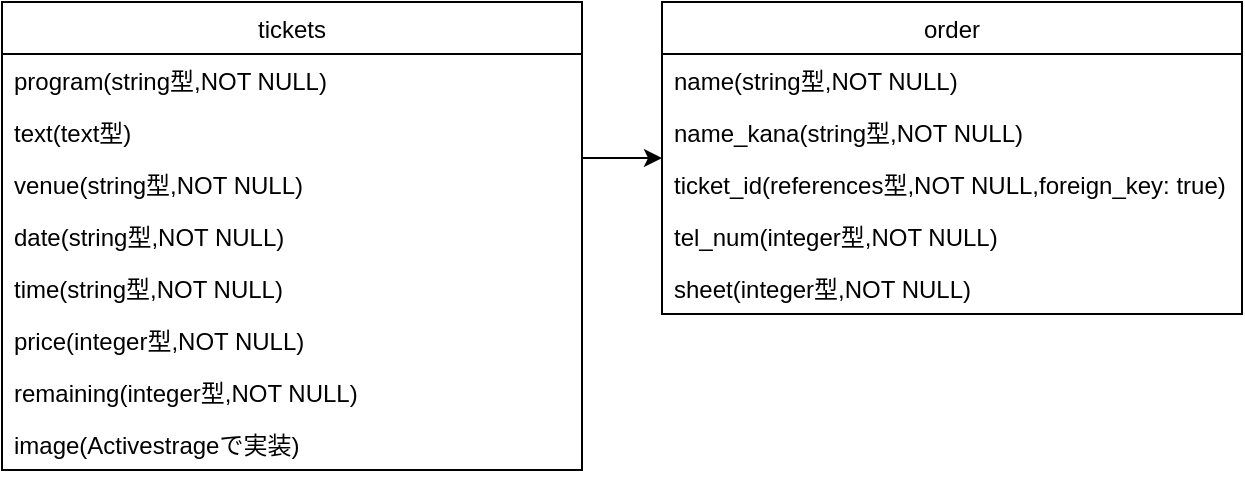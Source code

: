 <mxfile version="14.2.4" type="embed">
    <diagram id="I7ntjNa9q2StFWK8eHk9" name="ページ1">
        <mxGraphModel dx="476" dy="1528" grid="1" gridSize="10" guides="1" tooltips="1" connect="1" arrows="1" fold="1" page="1" pageScale="1" pageWidth="850" pageHeight="1100" math="0" shadow="0">
            <root>
                <mxCell id="0"/>
                <mxCell id="1" parent="0"/>
                <mxCell id="10" value="" style="edgeStyle=orthogonalEdgeStyle;rounded=0;orthogonalLoop=1;jettySize=auto;html=1;" edge="1" parent="1" source="2" target="6">
                    <mxGeometry relative="1" as="geometry">
                        <Array as="points">
                            <mxPoint x="330" y="-212"/>
                            <mxPoint x="330" y="-212"/>
                        </Array>
                    </mxGeometry>
                </mxCell>
                <mxCell id="2" value="tickets" style="swimlane;fontStyle=0;childLayout=stackLayout;horizontal=1;startSize=26;fillColor=none;horizontalStack=0;resizeParent=1;resizeParentMax=0;resizeLast=0;collapsible=1;marginBottom=0;" parent="1" vertex="1">
                    <mxGeometry x="30" y="-290" width="290" height="234" as="geometry"/>
                </mxCell>
                <mxCell id="4" value="program(string型,NOT NULL)" style="text;strokeColor=none;fillColor=none;align=left;verticalAlign=top;spacingLeft=4;spacingRight=4;overflow=hidden;rotatable=0;points=[[0,0.5],[1,0.5]];portConstraint=eastwest;" parent="2" vertex="1">
                    <mxGeometry y="26" width="290" height="26" as="geometry"/>
                </mxCell>
                <mxCell id="5" value="text(text型)" style="text;strokeColor=none;fillColor=none;align=left;verticalAlign=top;spacingLeft=4;spacingRight=4;overflow=hidden;rotatable=0;points=[[0,0.5],[1,0.5]];portConstraint=eastwest;" parent="2" vertex="1">
                    <mxGeometry y="52" width="290" height="26" as="geometry"/>
                </mxCell>
                <mxCell id="3" value="venue(string型,NOT NULL)" style="text;strokeColor=none;fillColor=none;align=left;verticalAlign=top;spacingLeft=4;spacingRight=4;overflow=hidden;rotatable=0;points=[[0,0.5],[1,0.5]];portConstraint=eastwest;" parent="2" vertex="1">
                    <mxGeometry y="78" width="290" height="26" as="geometry"/>
                </mxCell>
                <mxCell id="11" value="date(string型,NOT NULL)" style="text;strokeColor=none;fillColor=none;align=left;verticalAlign=top;spacingLeft=4;spacingRight=4;overflow=hidden;rotatable=0;points=[[0,0.5],[1,0.5]];portConstraint=eastwest;" vertex="1" parent="2">
                    <mxGeometry y="104" width="290" height="26" as="geometry"/>
                </mxCell>
                <mxCell id="12" value="time(string型,NOT NULL)" style="text;strokeColor=none;fillColor=none;align=left;verticalAlign=top;spacingLeft=4;spacingRight=4;overflow=hidden;rotatable=0;points=[[0,0.5],[1,0.5]];portConstraint=eastwest;" vertex="1" parent="2">
                    <mxGeometry y="130" width="290" height="26" as="geometry"/>
                </mxCell>
                <mxCell id="13" value="price(integer型,NOT NULL)" style="text;strokeColor=none;fillColor=none;align=left;verticalAlign=top;spacingLeft=4;spacingRight=4;overflow=hidden;rotatable=0;points=[[0,0.5],[1,0.5]];portConstraint=eastwest;" vertex="1" parent="2">
                    <mxGeometry y="156" width="290" height="26" as="geometry"/>
                </mxCell>
                <mxCell id="14" value="remaining(integer型,NOT NULL)" style="text;strokeColor=none;fillColor=none;align=left;verticalAlign=top;spacingLeft=4;spacingRight=4;overflow=hidden;rotatable=0;points=[[0,0.5],[1,0.5]];portConstraint=eastwest;" vertex="1" parent="2">
                    <mxGeometry y="182" width="290" height="26" as="geometry"/>
                </mxCell>
                <mxCell id="21" value="image(Activestrageで実装)" style="text;strokeColor=none;fillColor=none;align=left;verticalAlign=top;spacingLeft=4;spacingRight=4;overflow=hidden;rotatable=0;points=[[0,0.5],[1,0.5]];portConstraint=eastwest;" vertex="1" parent="2">
                    <mxGeometry y="208" width="290" height="26" as="geometry"/>
                </mxCell>
                <mxCell id="6" value="order" style="swimlane;fontStyle=0;childLayout=stackLayout;horizontal=1;startSize=26;fillColor=none;horizontalStack=0;resizeParent=1;resizeParentMax=0;resizeLast=0;collapsible=1;marginBottom=0;" vertex="1" parent="1">
                    <mxGeometry x="360" y="-290" width="290" height="156" as="geometry"/>
                </mxCell>
                <mxCell id="7" value="name(string型,NOT NULL)" style="text;strokeColor=none;fillColor=none;align=left;verticalAlign=top;spacingLeft=4;spacingRight=4;overflow=hidden;rotatable=0;points=[[0,0.5],[1,0.5]];portConstraint=eastwest;" vertex="1" parent="6">
                    <mxGeometry y="26" width="290" height="26" as="geometry"/>
                </mxCell>
                <mxCell id="8" value="name_kana(string型,NOT NULL)&#10;" style="text;strokeColor=none;fillColor=none;align=left;verticalAlign=top;spacingLeft=4;spacingRight=4;overflow=hidden;rotatable=0;points=[[0,0.5],[1,0.5]];portConstraint=eastwest;" vertex="1" parent="6">
                    <mxGeometry y="52" width="290" height="26" as="geometry"/>
                </mxCell>
                <mxCell id="9" value="ticket_id(references型,NOT NULL,foreign_key: true)" style="text;strokeColor=none;fillColor=none;align=left;verticalAlign=top;spacingLeft=4;spacingRight=4;overflow=hidden;rotatable=0;points=[[0,0.5],[1,0.5]];portConstraint=eastwest;" vertex="1" parent="6">
                    <mxGeometry y="78" width="290" height="26" as="geometry"/>
                </mxCell>
                <mxCell id="15" value="tel_num(integer型,NOT NULL)" style="text;strokeColor=none;fillColor=none;align=left;verticalAlign=top;spacingLeft=4;spacingRight=4;overflow=hidden;rotatable=0;points=[[0,0.5],[1,0.5]];portConstraint=eastwest;" vertex="1" parent="6">
                    <mxGeometry y="104" width="290" height="26" as="geometry"/>
                </mxCell>
                <mxCell id="22" value="sheet(integer型,NOT NULL)" style="text;strokeColor=none;fillColor=none;align=left;verticalAlign=top;spacingLeft=4;spacingRight=4;overflow=hidden;rotatable=0;points=[[0,0.5],[1,0.5]];portConstraint=eastwest;" vertex="1" parent="6">
                    <mxGeometry y="130" width="290" height="26" as="geometry"/>
                </mxCell>
            </root>
        </mxGraphModel>
    </diagram>
</mxfile>